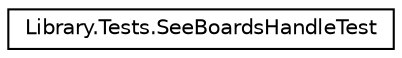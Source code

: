 digraph "Graphical Class Hierarchy"
{
 // INTERACTIVE_SVG=YES
 // LATEX_PDF_SIZE
  edge [fontname="Helvetica",fontsize="10",labelfontname="Helvetica",labelfontsize="10"];
  node [fontname="Helvetica",fontsize="10",shape=record];
  rankdir="LR";
  Node0 [label="Library.Tests.SeeBoardsHandleTest",height=0.2,width=0.4,color="black", fillcolor="white", style="filled",URL="$classLibrary_1_1Tests_1_1SeeBoardsHandleTest.html",tooltip=" "];
}
